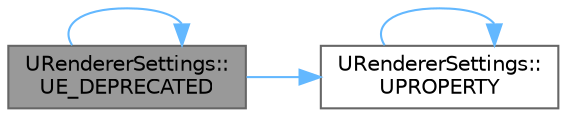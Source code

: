 digraph "URendererSettings::UE_DEPRECATED"
{
 // INTERACTIVE_SVG=YES
 // LATEX_PDF_SIZE
  bgcolor="transparent";
  edge [fontname=Helvetica,fontsize=10,labelfontname=Helvetica,labelfontsize=10];
  node [fontname=Helvetica,fontsize=10,shape=box,height=0.2,width=0.4];
  rankdir="LR";
  Node1 [id="Node000001",label="URendererSettings::\lUE_DEPRECATED",height=0.2,width=0.4,color="gray40", fillcolor="grey60", style="filled", fontcolor="black",tooltip=" "];
  Node1 -> Node1 [id="edge1_Node000001_Node000001",color="steelblue1",style="solid",tooltip=" "];
  Node1 -> Node2 [id="edge2_Node000001_Node000002",color="steelblue1",style="solid",tooltip=" "];
  Node2 [id="Node000002",label="URendererSettings::\lUPROPERTY",height=0.2,width=0.4,color="grey40", fillcolor="white", style="filled",URL="$d4/da5/classURendererSettings.html#acda83bd35eb42e4dcc4ae4e9f0fa7024",tooltip=" "];
  Node2 -> Node2 [id="edge3_Node000002_Node000002",color="steelblue1",style="solid",tooltip=" "];
}

